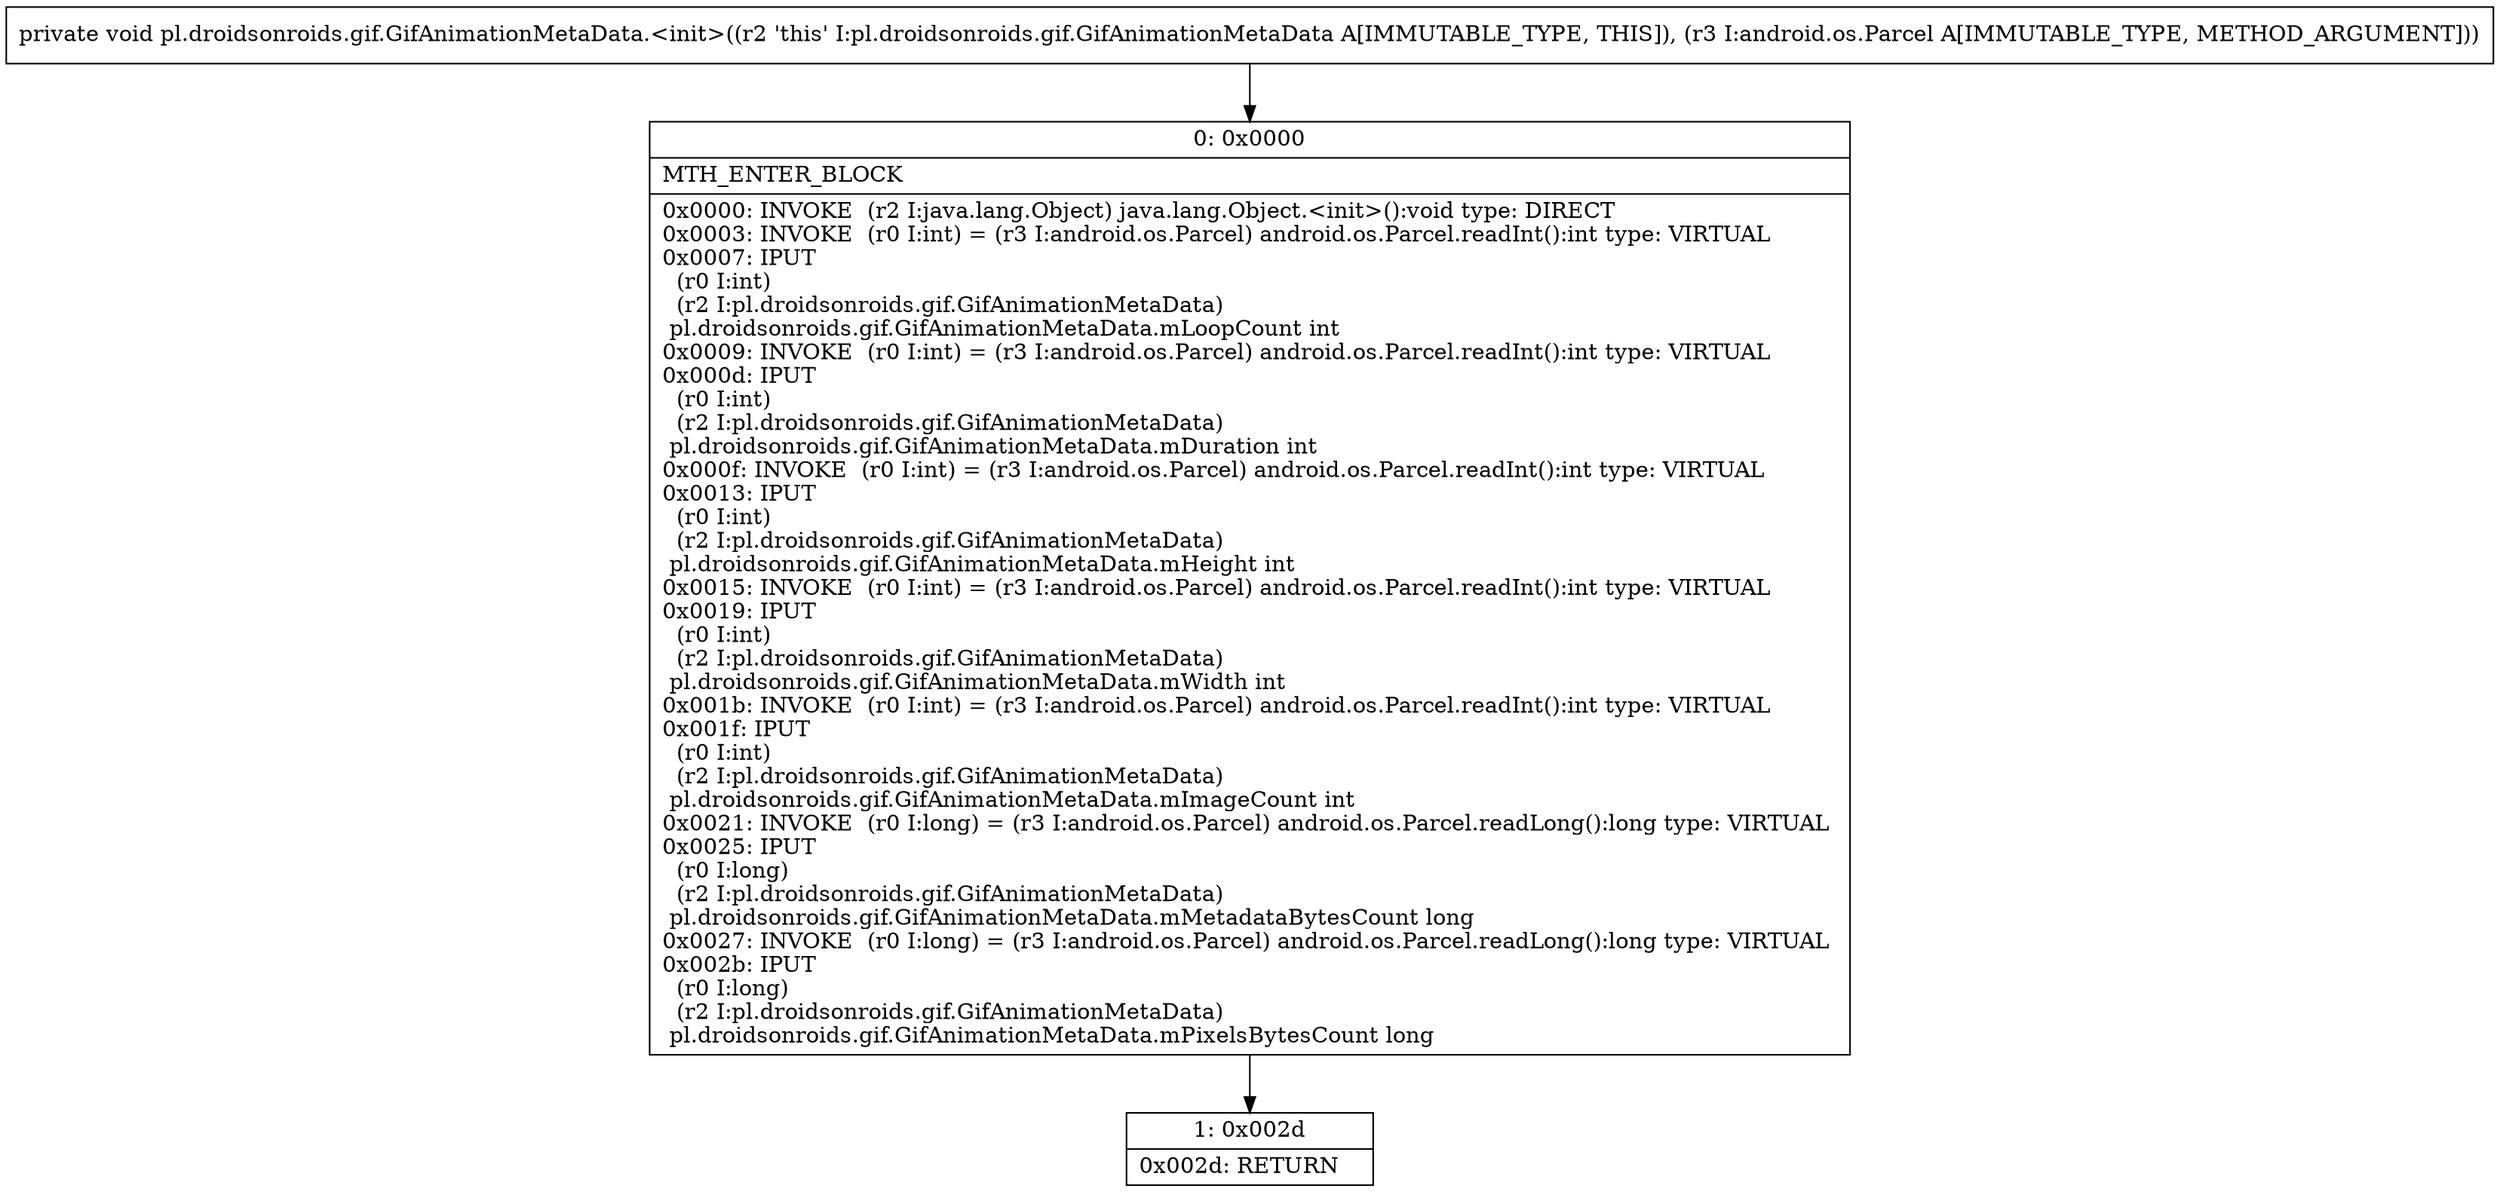 digraph "CFG forpl.droidsonroids.gif.GifAnimationMetaData.\<init\>(Landroid\/os\/Parcel;)V" {
Node_0 [shape=record,label="{0\:\ 0x0000|MTH_ENTER_BLOCK\l|0x0000: INVOKE  (r2 I:java.lang.Object) java.lang.Object.\<init\>():void type: DIRECT \l0x0003: INVOKE  (r0 I:int) = (r3 I:android.os.Parcel) android.os.Parcel.readInt():int type: VIRTUAL \l0x0007: IPUT  \l  (r0 I:int)\l  (r2 I:pl.droidsonroids.gif.GifAnimationMetaData)\l pl.droidsonroids.gif.GifAnimationMetaData.mLoopCount int \l0x0009: INVOKE  (r0 I:int) = (r3 I:android.os.Parcel) android.os.Parcel.readInt():int type: VIRTUAL \l0x000d: IPUT  \l  (r0 I:int)\l  (r2 I:pl.droidsonroids.gif.GifAnimationMetaData)\l pl.droidsonroids.gif.GifAnimationMetaData.mDuration int \l0x000f: INVOKE  (r0 I:int) = (r3 I:android.os.Parcel) android.os.Parcel.readInt():int type: VIRTUAL \l0x0013: IPUT  \l  (r0 I:int)\l  (r2 I:pl.droidsonroids.gif.GifAnimationMetaData)\l pl.droidsonroids.gif.GifAnimationMetaData.mHeight int \l0x0015: INVOKE  (r0 I:int) = (r3 I:android.os.Parcel) android.os.Parcel.readInt():int type: VIRTUAL \l0x0019: IPUT  \l  (r0 I:int)\l  (r2 I:pl.droidsonroids.gif.GifAnimationMetaData)\l pl.droidsonroids.gif.GifAnimationMetaData.mWidth int \l0x001b: INVOKE  (r0 I:int) = (r3 I:android.os.Parcel) android.os.Parcel.readInt():int type: VIRTUAL \l0x001f: IPUT  \l  (r0 I:int)\l  (r2 I:pl.droidsonroids.gif.GifAnimationMetaData)\l pl.droidsonroids.gif.GifAnimationMetaData.mImageCount int \l0x0021: INVOKE  (r0 I:long) = (r3 I:android.os.Parcel) android.os.Parcel.readLong():long type: VIRTUAL \l0x0025: IPUT  \l  (r0 I:long)\l  (r2 I:pl.droidsonroids.gif.GifAnimationMetaData)\l pl.droidsonroids.gif.GifAnimationMetaData.mMetadataBytesCount long \l0x0027: INVOKE  (r0 I:long) = (r3 I:android.os.Parcel) android.os.Parcel.readLong():long type: VIRTUAL \l0x002b: IPUT  \l  (r0 I:long)\l  (r2 I:pl.droidsonroids.gif.GifAnimationMetaData)\l pl.droidsonroids.gif.GifAnimationMetaData.mPixelsBytesCount long \l}"];
Node_1 [shape=record,label="{1\:\ 0x002d|0x002d: RETURN   \l}"];
MethodNode[shape=record,label="{private void pl.droidsonroids.gif.GifAnimationMetaData.\<init\>((r2 'this' I:pl.droidsonroids.gif.GifAnimationMetaData A[IMMUTABLE_TYPE, THIS]), (r3 I:android.os.Parcel A[IMMUTABLE_TYPE, METHOD_ARGUMENT])) }"];
MethodNode -> Node_0;
Node_0 -> Node_1;
}

